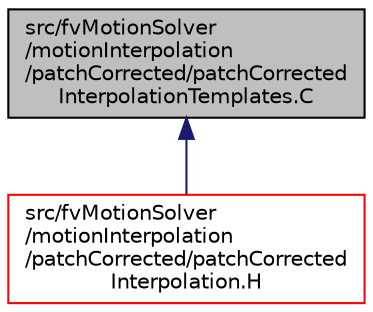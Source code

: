 digraph "src/fvMotionSolver/motionInterpolation/patchCorrected/patchCorrectedInterpolationTemplates.C"
{
  bgcolor="transparent";
  edge [fontname="Helvetica",fontsize="10",labelfontname="Helvetica",labelfontsize="10"];
  node [fontname="Helvetica",fontsize="10",shape=record];
  Node1 [label="src/fvMotionSolver\l/motionInterpolation\l/patchCorrected/patchCorrected\lInterpolationTemplates.C",height=0.2,width=0.4,color="black", fillcolor="grey75", style="filled" fontcolor="black"];
  Node1 -> Node2 [dir="back",color="midnightblue",fontsize="10",style="solid",fontname="Helvetica"];
  Node2 [label="src/fvMotionSolver\l/motionInterpolation\l/patchCorrected/patchCorrected\lInterpolation.H",height=0.2,width=0.4,color="red",URL="$patchCorrectedInterpolation_8H.html"];
}
